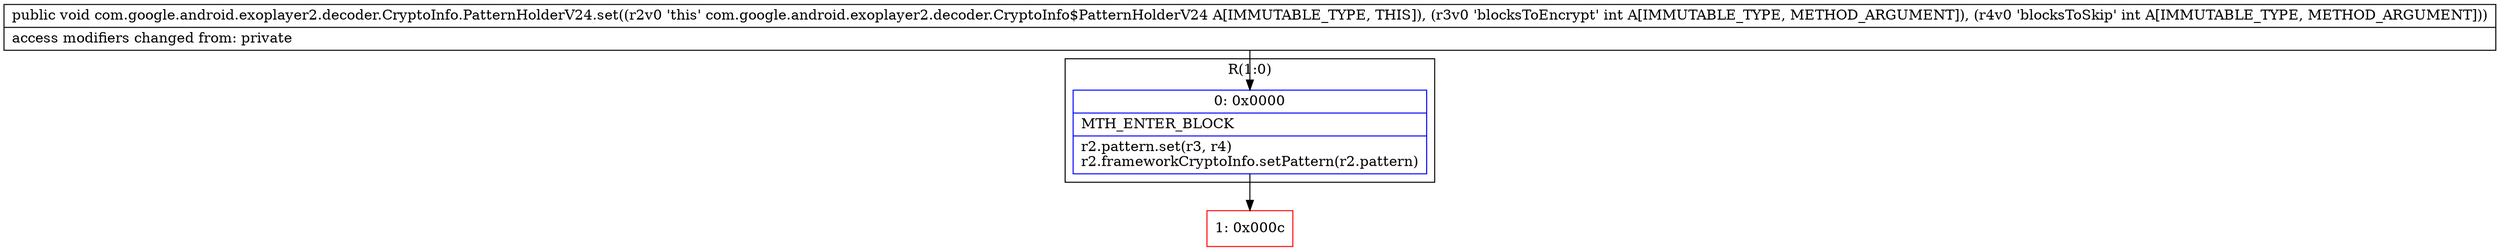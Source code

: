 digraph "CFG forcom.google.android.exoplayer2.decoder.CryptoInfo.PatternHolderV24.set(II)V" {
subgraph cluster_Region_937212862 {
label = "R(1:0)";
node [shape=record,color=blue];
Node_0 [shape=record,label="{0\:\ 0x0000|MTH_ENTER_BLOCK\l|r2.pattern.set(r3, r4)\lr2.frameworkCryptoInfo.setPattern(r2.pattern)\l}"];
}
Node_1 [shape=record,color=red,label="{1\:\ 0x000c}"];
MethodNode[shape=record,label="{public void com.google.android.exoplayer2.decoder.CryptoInfo.PatternHolderV24.set((r2v0 'this' com.google.android.exoplayer2.decoder.CryptoInfo$PatternHolderV24 A[IMMUTABLE_TYPE, THIS]), (r3v0 'blocksToEncrypt' int A[IMMUTABLE_TYPE, METHOD_ARGUMENT]), (r4v0 'blocksToSkip' int A[IMMUTABLE_TYPE, METHOD_ARGUMENT]))  | access modifiers changed from: private\l}"];
MethodNode -> Node_0;
Node_0 -> Node_1;
}


